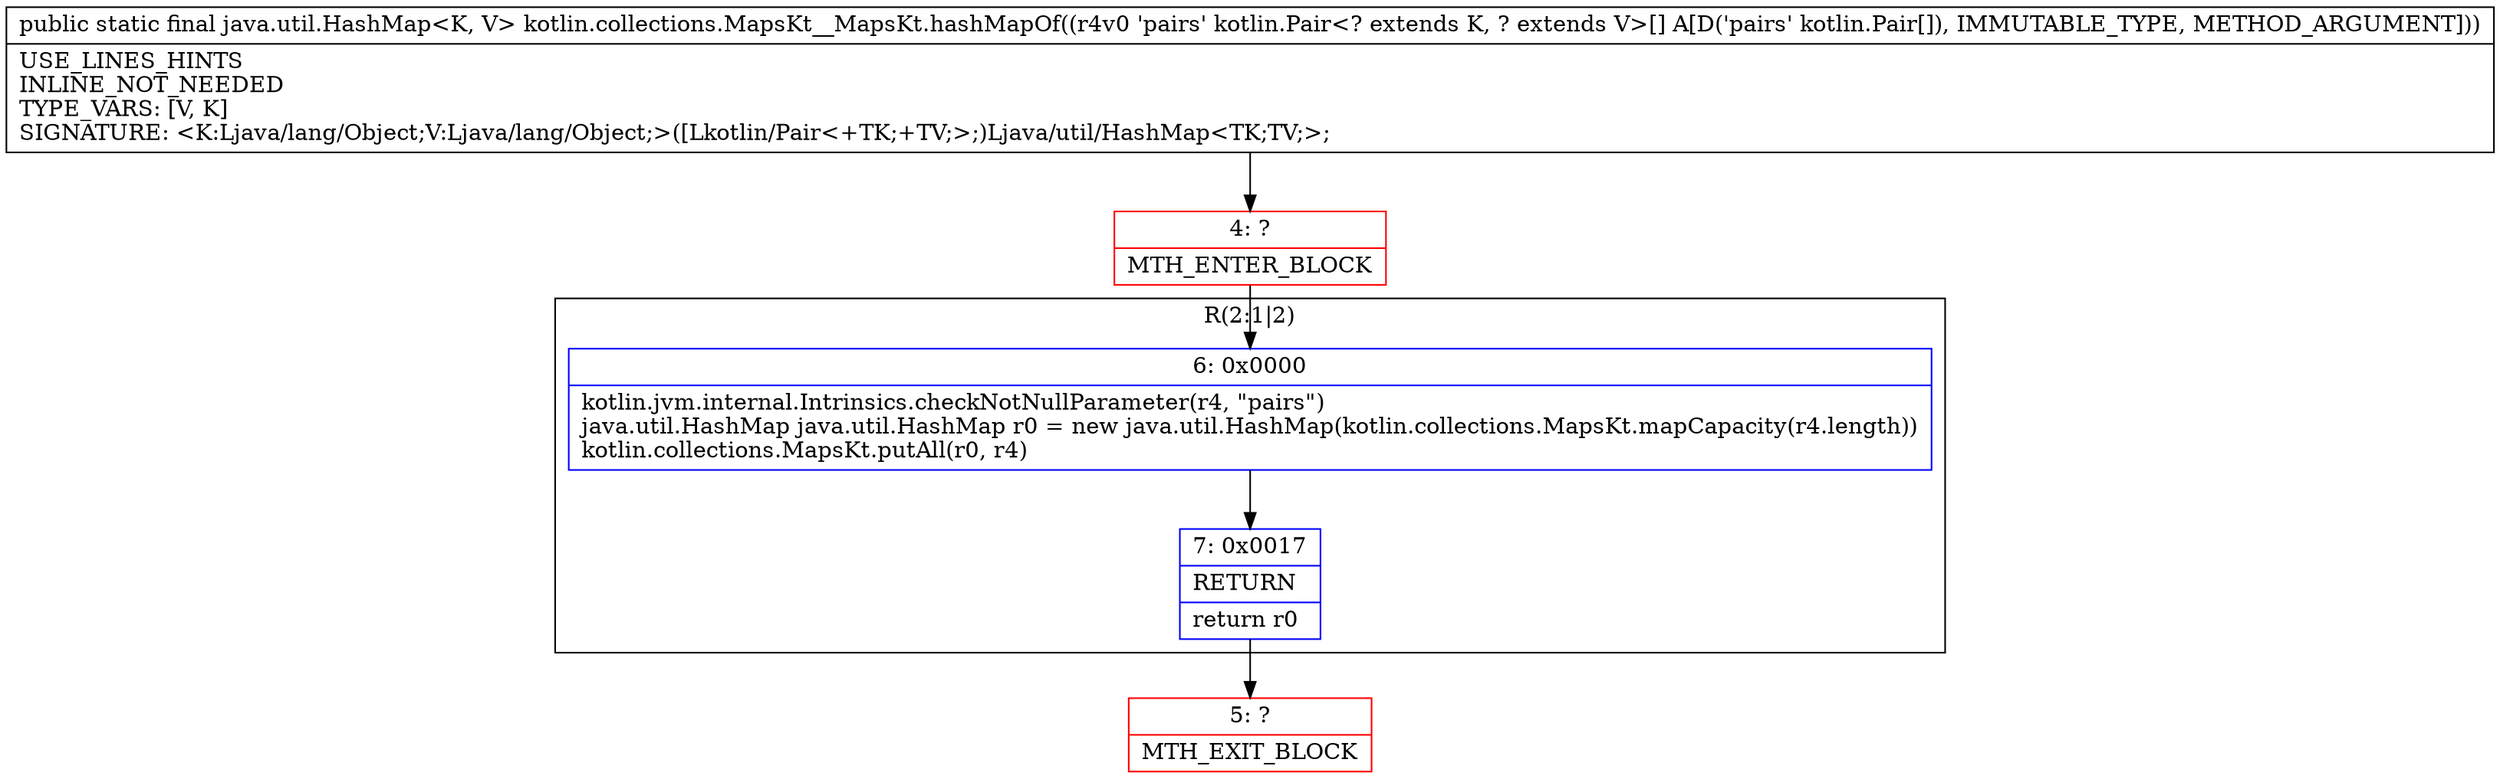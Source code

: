 digraph "CFG forkotlin.collections.MapsKt__MapsKt.hashMapOf([Lkotlin\/Pair;)Ljava\/util\/HashMap;" {
subgraph cluster_Region_362250828 {
label = "R(2:1|2)";
node [shape=record,color=blue];
Node_6 [shape=record,label="{6\:\ 0x0000|kotlin.jvm.internal.Intrinsics.checkNotNullParameter(r4, \"pairs\")\ljava.util.HashMap java.util.HashMap r0 = new java.util.HashMap(kotlin.collections.MapsKt.mapCapacity(r4.length))\lkotlin.collections.MapsKt.putAll(r0, r4)\l}"];
Node_7 [shape=record,label="{7\:\ 0x0017|RETURN\l|return r0\l}"];
}
Node_4 [shape=record,color=red,label="{4\:\ ?|MTH_ENTER_BLOCK\l}"];
Node_5 [shape=record,color=red,label="{5\:\ ?|MTH_EXIT_BLOCK\l}"];
MethodNode[shape=record,label="{public static final java.util.HashMap\<K, V\> kotlin.collections.MapsKt__MapsKt.hashMapOf((r4v0 'pairs' kotlin.Pair\<? extends K, ? extends V\>[] A[D('pairs' kotlin.Pair[]), IMMUTABLE_TYPE, METHOD_ARGUMENT]))  | USE_LINES_HINTS\lINLINE_NOT_NEEDED\lTYPE_VARS: [V, K]\lSIGNATURE: \<K:Ljava\/lang\/Object;V:Ljava\/lang\/Object;\>([Lkotlin\/Pair\<+TK;+TV;\>;)Ljava\/util\/HashMap\<TK;TV;\>;\l}"];
MethodNode -> Node_4;Node_6 -> Node_7;
Node_7 -> Node_5;
Node_4 -> Node_6;
}

